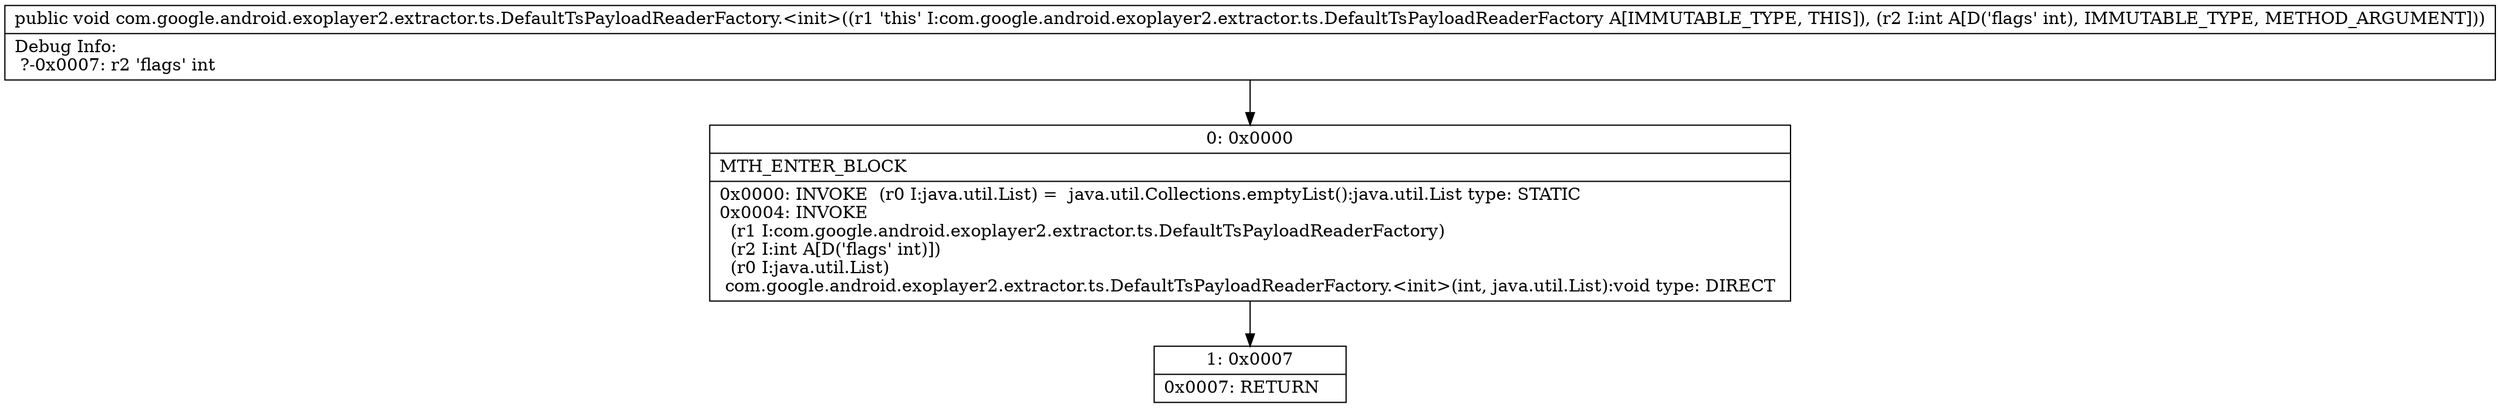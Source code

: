 digraph "CFG forcom.google.android.exoplayer2.extractor.ts.DefaultTsPayloadReaderFactory.\<init\>(I)V" {
Node_0 [shape=record,label="{0\:\ 0x0000|MTH_ENTER_BLOCK\l|0x0000: INVOKE  (r0 I:java.util.List) =  java.util.Collections.emptyList():java.util.List type: STATIC \l0x0004: INVOKE  \l  (r1 I:com.google.android.exoplayer2.extractor.ts.DefaultTsPayloadReaderFactory)\l  (r2 I:int A[D('flags' int)])\l  (r0 I:java.util.List)\l com.google.android.exoplayer2.extractor.ts.DefaultTsPayloadReaderFactory.\<init\>(int, java.util.List):void type: DIRECT \l}"];
Node_1 [shape=record,label="{1\:\ 0x0007|0x0007: RETURN   \l}"];
MethodNode[shape=record,label="{public void com.google.android.exoplayer2.extractor.ts.DefaultTsPayloadReaderFactory.\<init\>((r1 'this' I:com.google.android.exoplayer2.extractor.ts.DefaultTsPayloadReaderFactory A[IMMUTABLE_TYPE, THIS]), (r2 I:int A[D('flags' int), IMMUTABLE_TYPE, METHOD_ARGUMENT]))  | Debug Info:\l  ?\-0x0007: r2 'flags' int\l}"];
MethodNode -> Node_0;
Node_0 -> Node_1;
}

